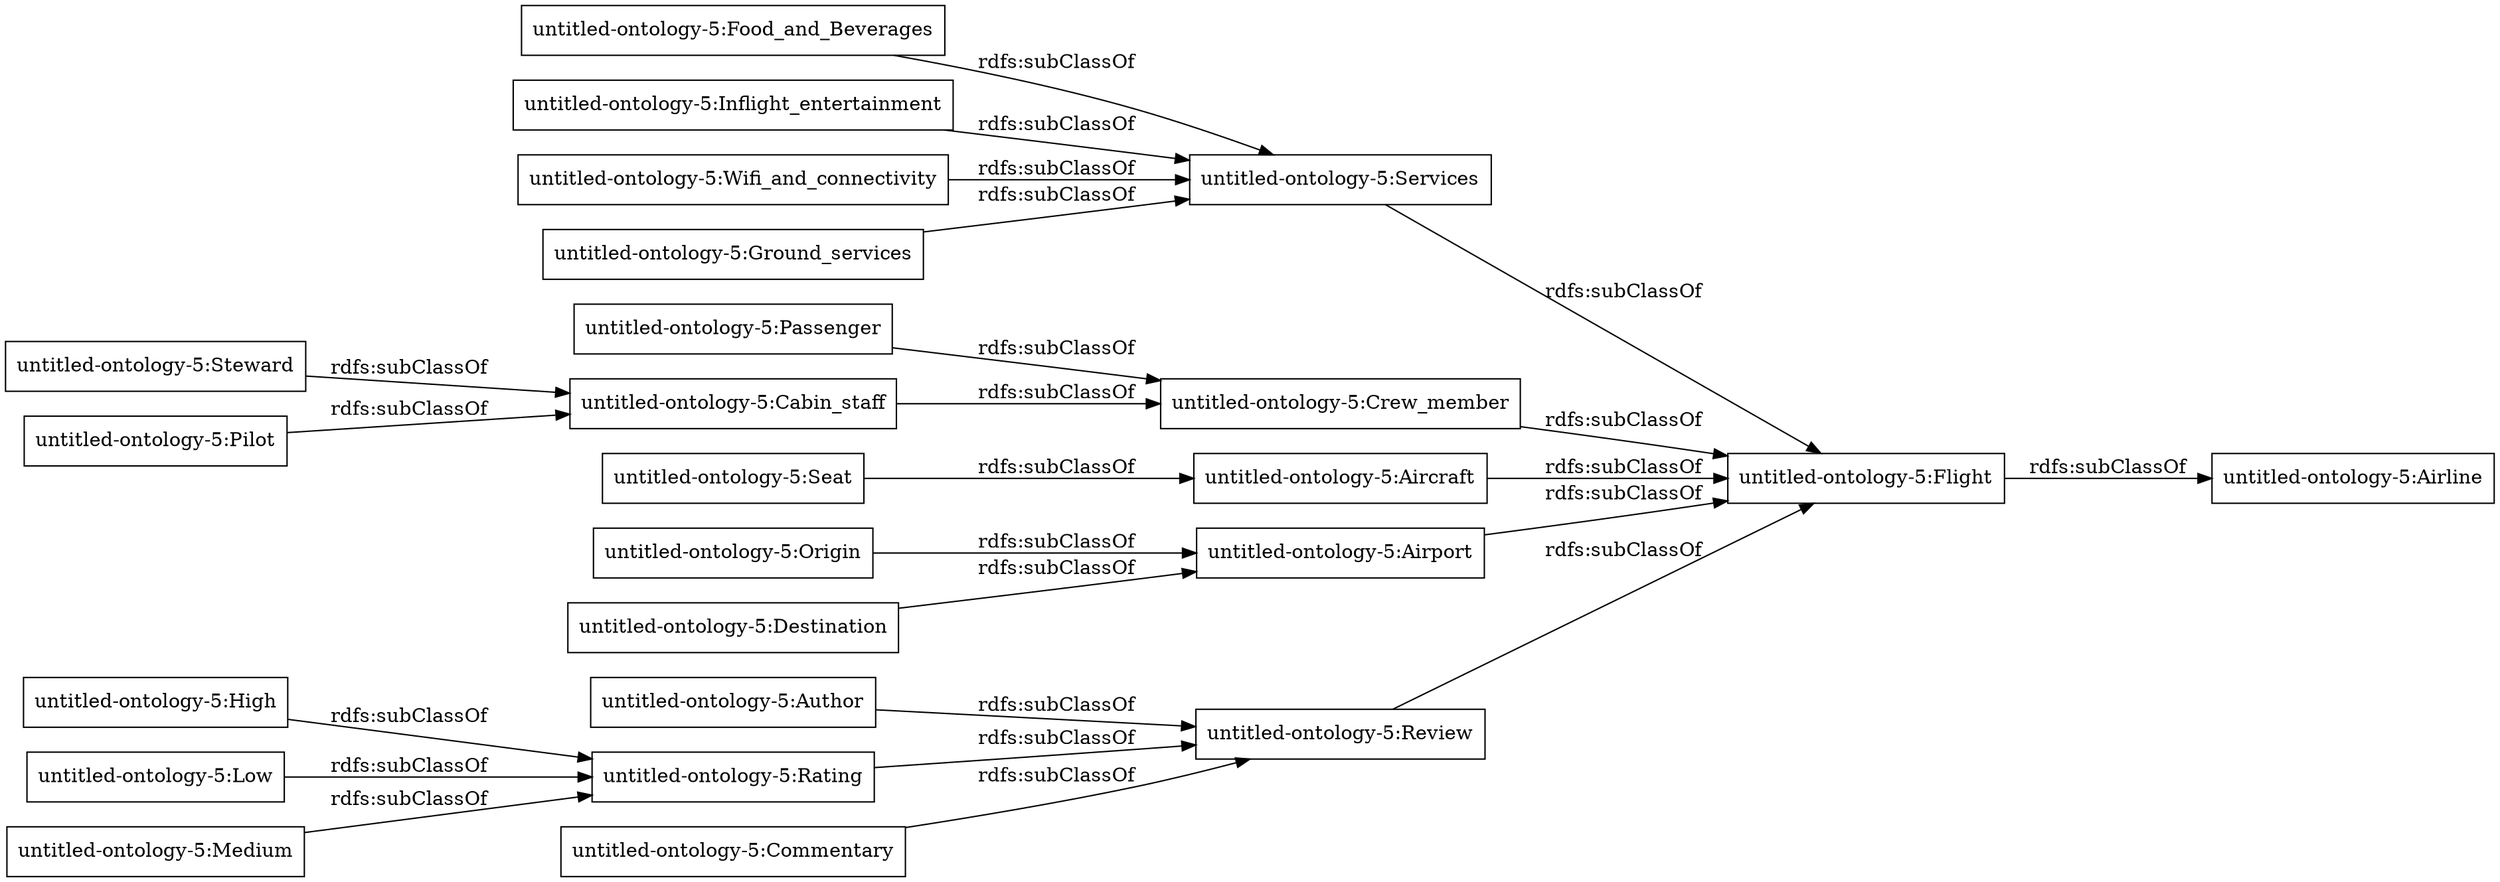 digraph ar2dtool_diagram { 
rankdir=LR;
size="1000"
node [shape = rectangle, color="black"]; "untitled-ontology-5:Review" "untitled-ontology-5:Food_and_Beverages" "untitled-ontology-5:Inflight_entertainment" "untitled-ontology-5:Origin" "untitled-ontology-5:Flight" "untitled-ontology-5:Services" "untitled-ontology-5:Passenger" "untitled-ontology-5:High" "untitled-ontology-5:Steward" "untitled-ontology-5:Wifi_and_connectivity" "untitled-ontology-5:Author" "untitled-ontology-5:Low" "untitled-ontology-5:Crew_member" "untitled-ontology-5:Pilot" "untitled-ontology-5:Ground_services" "untitled-ontology-5:Cabin_staff" "untitled-ontology-5:Seat" "untitled-ontology-5:Rating" "untitled-ontology-5:Medium" "untitled-ontology-5:Destination" "untitled-ontology-5:Aircraft" "untitled-ontology-5:Airline" "untitled-ontology-5:Commentary" "untitled-ontology-5:Airport" ; /*classes style*/
	"untitled-ontology-5:Services" -> "untitled-ontology-5:Flight" [ label = "rdfs:subClassOf" ];
	"untitled-ontology-5:Ground_services" -> "untitled-ontology-5:Services" [ label = "rdfs:subClassOf" ];
	"untitled-ontology-5:High" -> "untitled-ontology-5:Rating" [ label = "rdfs:subClassOf" ];
	"untitled-ontology-5:Flight" -> "untitled-ontology-5:Airline" [ label = "rdfs:subClassOf" ];
	"untitled-ontology-5:Aircraft" -> "untitled-ontology-5:Flight" [ label = "rdfs:subClassOf" ];
	"untitled-ontology-5:Author" -> "untitled-ontology-5:Review" [ label = "rdfs:subClassOf" ];
	"untitled-ontology-5:Pilot" -> "untitled-ontology-5:Cabin_staff" [ label = "rdfs:subClassOf" ];
	"untitled-ontology-5:Origin" -> "untitled-ontology-5:Airport" [ label = "rdfs:subClassOf" ];
	"untitled-ontology-5:Destination" -> "untitled-ontology-5:Airport" [ label = "rdfs:subClassOf" ];
	"untitled-ontology-5:Crew_member" -> "untitled-ontology-5:Flight" [ label = "rdfs:subClassOf" ];
	"untitled-ontology-5:Cabin_staff" -> "untitled-ontology-5:Crew_member" [ label = "rdfs:subClassOf" ];
	"untitled-ontology-5:Passenger" -> "untitled-ontology-5:Crew_member" [ label = "rdfs:subClassOf" ];
	"untitled-ontology-5:Medium" -> "untitled-ontology-5:Rating" [ label = "rdfs:subClassOf" ];
	"untitled-ontology-5:Food_and_Beverages" -> "untitled-ontology-5:Services" [ label = "rdfs:subClassOf" ];
	"untitled-ontology-5:Low" -> "untitled-ontology-5:Rating" [ label = "rdfs:subClassOf" ];
	"untitled-ontology-5:Rating" -> "untitled-ontology-5:Review" [ label = "rdfs:subClassOf" ];
	"untitled-ontology-5:Airport" -> "untitled-ontology-5:Flight" [ label = "rdfs:subClassOf" ];
	"untitled-ontology-5:Seat" -> "untitled-ontology-5:Aircraft" [ label = "rdfs:subClassOf" ];
	"untitled-ontology-5:Commentary" -> "untitled-ontology-5:Review" [ label = "rdfs:subClassOf" ];
	"untitled-ontology-5:Steward" -> "untitled-ontology-5:Cabin_staff" [ label = "rdfs:subClassOf" ];
	"untitled-ontology-5:Review" -> "untitled-ontology-5:Flight" [ label = "rdfs:subClassOf" ];
	"untitled-ontology-5:Inflight_entertainment" -> "untitled-ontology-5:Services" [ label = "rdfs:subClassOf" ];
	"untitled-ontology-5:Wifi_and_connectivity" -> "untitled-ontology-5:Services" [ label = "rdfs:subClassOf" ];

}
